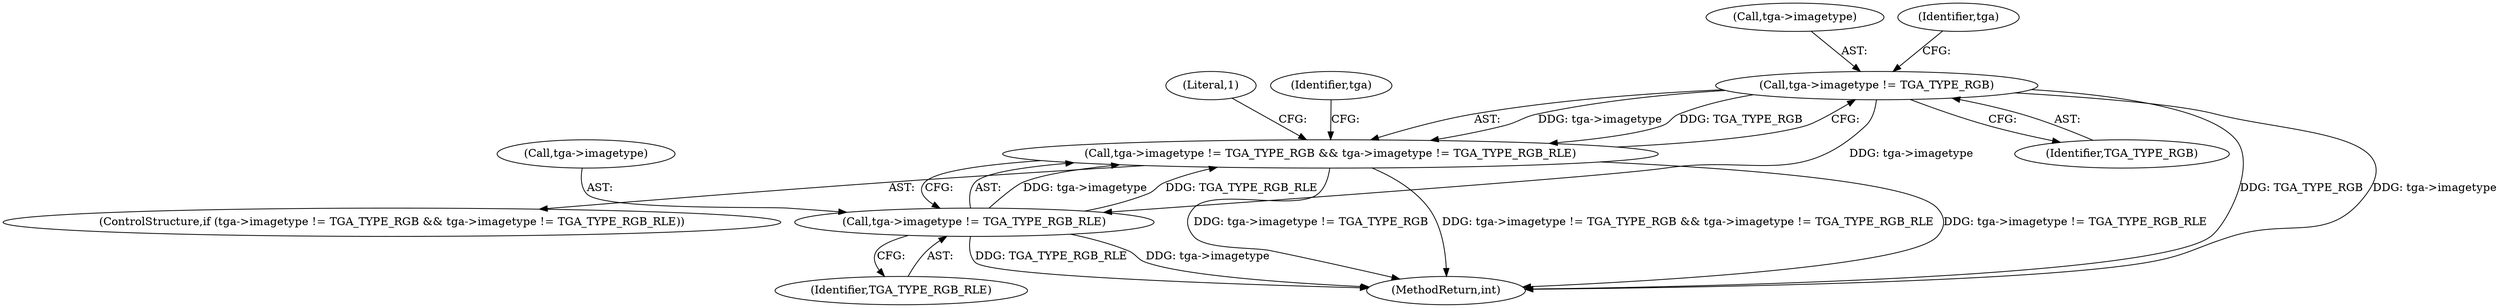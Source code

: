 digraph "0_libgd_3c2b605d72e8b080dace1d98a6e50b46c1d12186@pointer" {
"1000190" [label="(Call,tga->imagetype != TGA_TYPE_RGB)"];
"1000189" [label="(Call,tga->imagetype != TGA_TYPE_RGB && tga->imagetype != TGA_TYPE_RGB_RLE)"];
"1000195" [label="(Call,tga->imagetype != TGA_TYPE_RGB_RLE)"];
"1000191" [label="(Call,tga->imagetype)"];
"1000202" [label="(Literal,1)"];
"1000197" [label="(Identifier,tga)"];
"1000195" [label="(Call,tga->imagetype != TGA_TYPE_RGB_RLE)"];
"1000188" [label="(ControlStructure,if (tga->imagetype != TGA_TYPE_RGB && tga->imagetype != TGA_TYPE_RGB_RLE))"];
"1000205" [label="(Identifier,tga)"];
"1000189" [label="(Call,tga->imagetype != TGA_TYPE_RGB && tga->imagetype != TGA_TYPE_RGB_RLE)"];
"1000196" [label="(Call,tga->imagetype)"];
"1000199" [label="(Identifier,TGA_TYPE_RGB_RLE)"];
"1000194" [label="(Identifier,TGA_TYPE_RGB)"];
"1000190" [label="(Call,tga->imagetype != TGA_TYPE_RGB)"];
"1000475" [label="(MethodReturn,int)"];
"1000190" -> "1000189"  [label="AST: "];
"1000190" -> "1000194"  [label="CFG: "];
"1000191" -> "1000190"  [label="AST: "];
"1000194" -> "1000190"  [label="AST: "];
"1000197" -> "1000190"  [label="CFG: "];
"1000189" -> "1000190"  [label="CFG: "];
"1000190" -> "1000475"  [label="DDG: TGA_TYPE_RGB"];
"1000190" -> "1000475"  [label="DDG: tga->imagetype"];
"1000190" -> "1000189"  [label="DDG: tga->imagetype"];
"1000190" -> "1000189"  [label="DDG: TGA_TYPE_RGB"];
"1000190" -> "1000195"  [label="DDG: tga->imagetype"];
"1000189" -> "1000188"  [label="AST: "];
"1000189" -> "1000195"  [label="CFG: "];
"1000195" -> "1000189"  [label="AST: "];
"1000202" -> "1000189"  [label="CFG: "];
"1000205" -> "1000189"  [label="CFG: "];
"1000189" -> "1000475"  [label="DDG: tga->imagetype != TGA_TYPE_RGB"];
"1000189" -> "1000475"  [label="DDG: tga->imagetype != TGA_TYPE_RGB && tga->imagetype != TGA_TYPE_RGB_RLE"];
"1000189" -> "1000475"  [label="DDG: tga->imagetype != TGA_TYPE_RGB_RLE"];
"1000195" -> "1000189"  [label="DDG: tga->imagetype"];
"1000195" -> "1000189"  [label="DDG: TGA_TYPE_RGB_RLE"];
"1000195" -> "1000199"  [label="CFG: "];
"1000196" -> "1000195"  [label="AST: "];
"1000199" -> "1000195"  [label="AST: "];
"1000195" -> "1000475"  [label="DDG: TGA_TYPE_RGB_RLE"];
"1000195" -> "1000475"  [label="DDG: tga->imagetype"];
}
